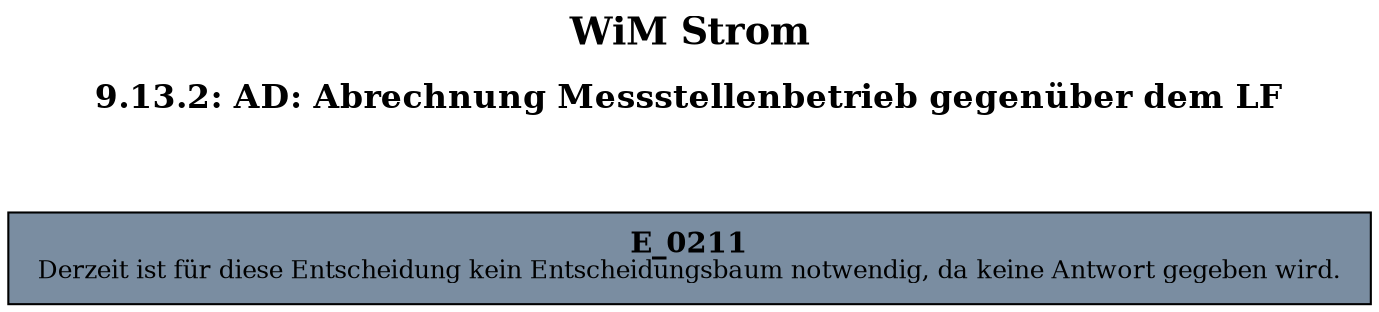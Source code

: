 digraph D {
    labelloc="t";
    label=<<B><FONT POINT-SIZE="18">WiM Strom</FONT></B><BR/><BR/><B><FONT POINT-SIZE="16">9.13.2: AD: Abrechnung Messstellenbetrieb gegenüber dem LF</FONT></B><BR/><BR/><BR/><BR/>>;
    ratio="compress";
    concentrate=true;
    pack=true;
    rankdir=TB;
    packmode="array";
    size="20,20";
    "Empty" [margin="0.2,0.12", shape=box, style=filled, fillcolor="#7a8da1", label=<<B>E_0211</B><BR align="center"/><FONT point-size="12">Derzeit ist für diese Entscheidung kein Entscheidungsbaum notwendig, da keine Antwort gegeben wird.</FONT><BR align="center"/>>];


    bgcolor="transparent";
}